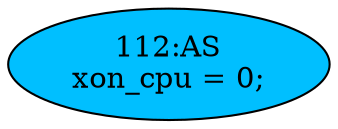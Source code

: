 strict digraph "" {
	node [label="\N"];
	"112:AS"	 [ast="<pyverilog.vparser.ast.Assign object at 0x7fdff6ff3590>",
		def_var="['xon_cpu']",
		fillcolor=deepskyblue,
		label="112:AS
xon_cpu = 0;",
		statements="[]",
		style=filled,
		typ=Assign,
		use_var="[]"];
}
